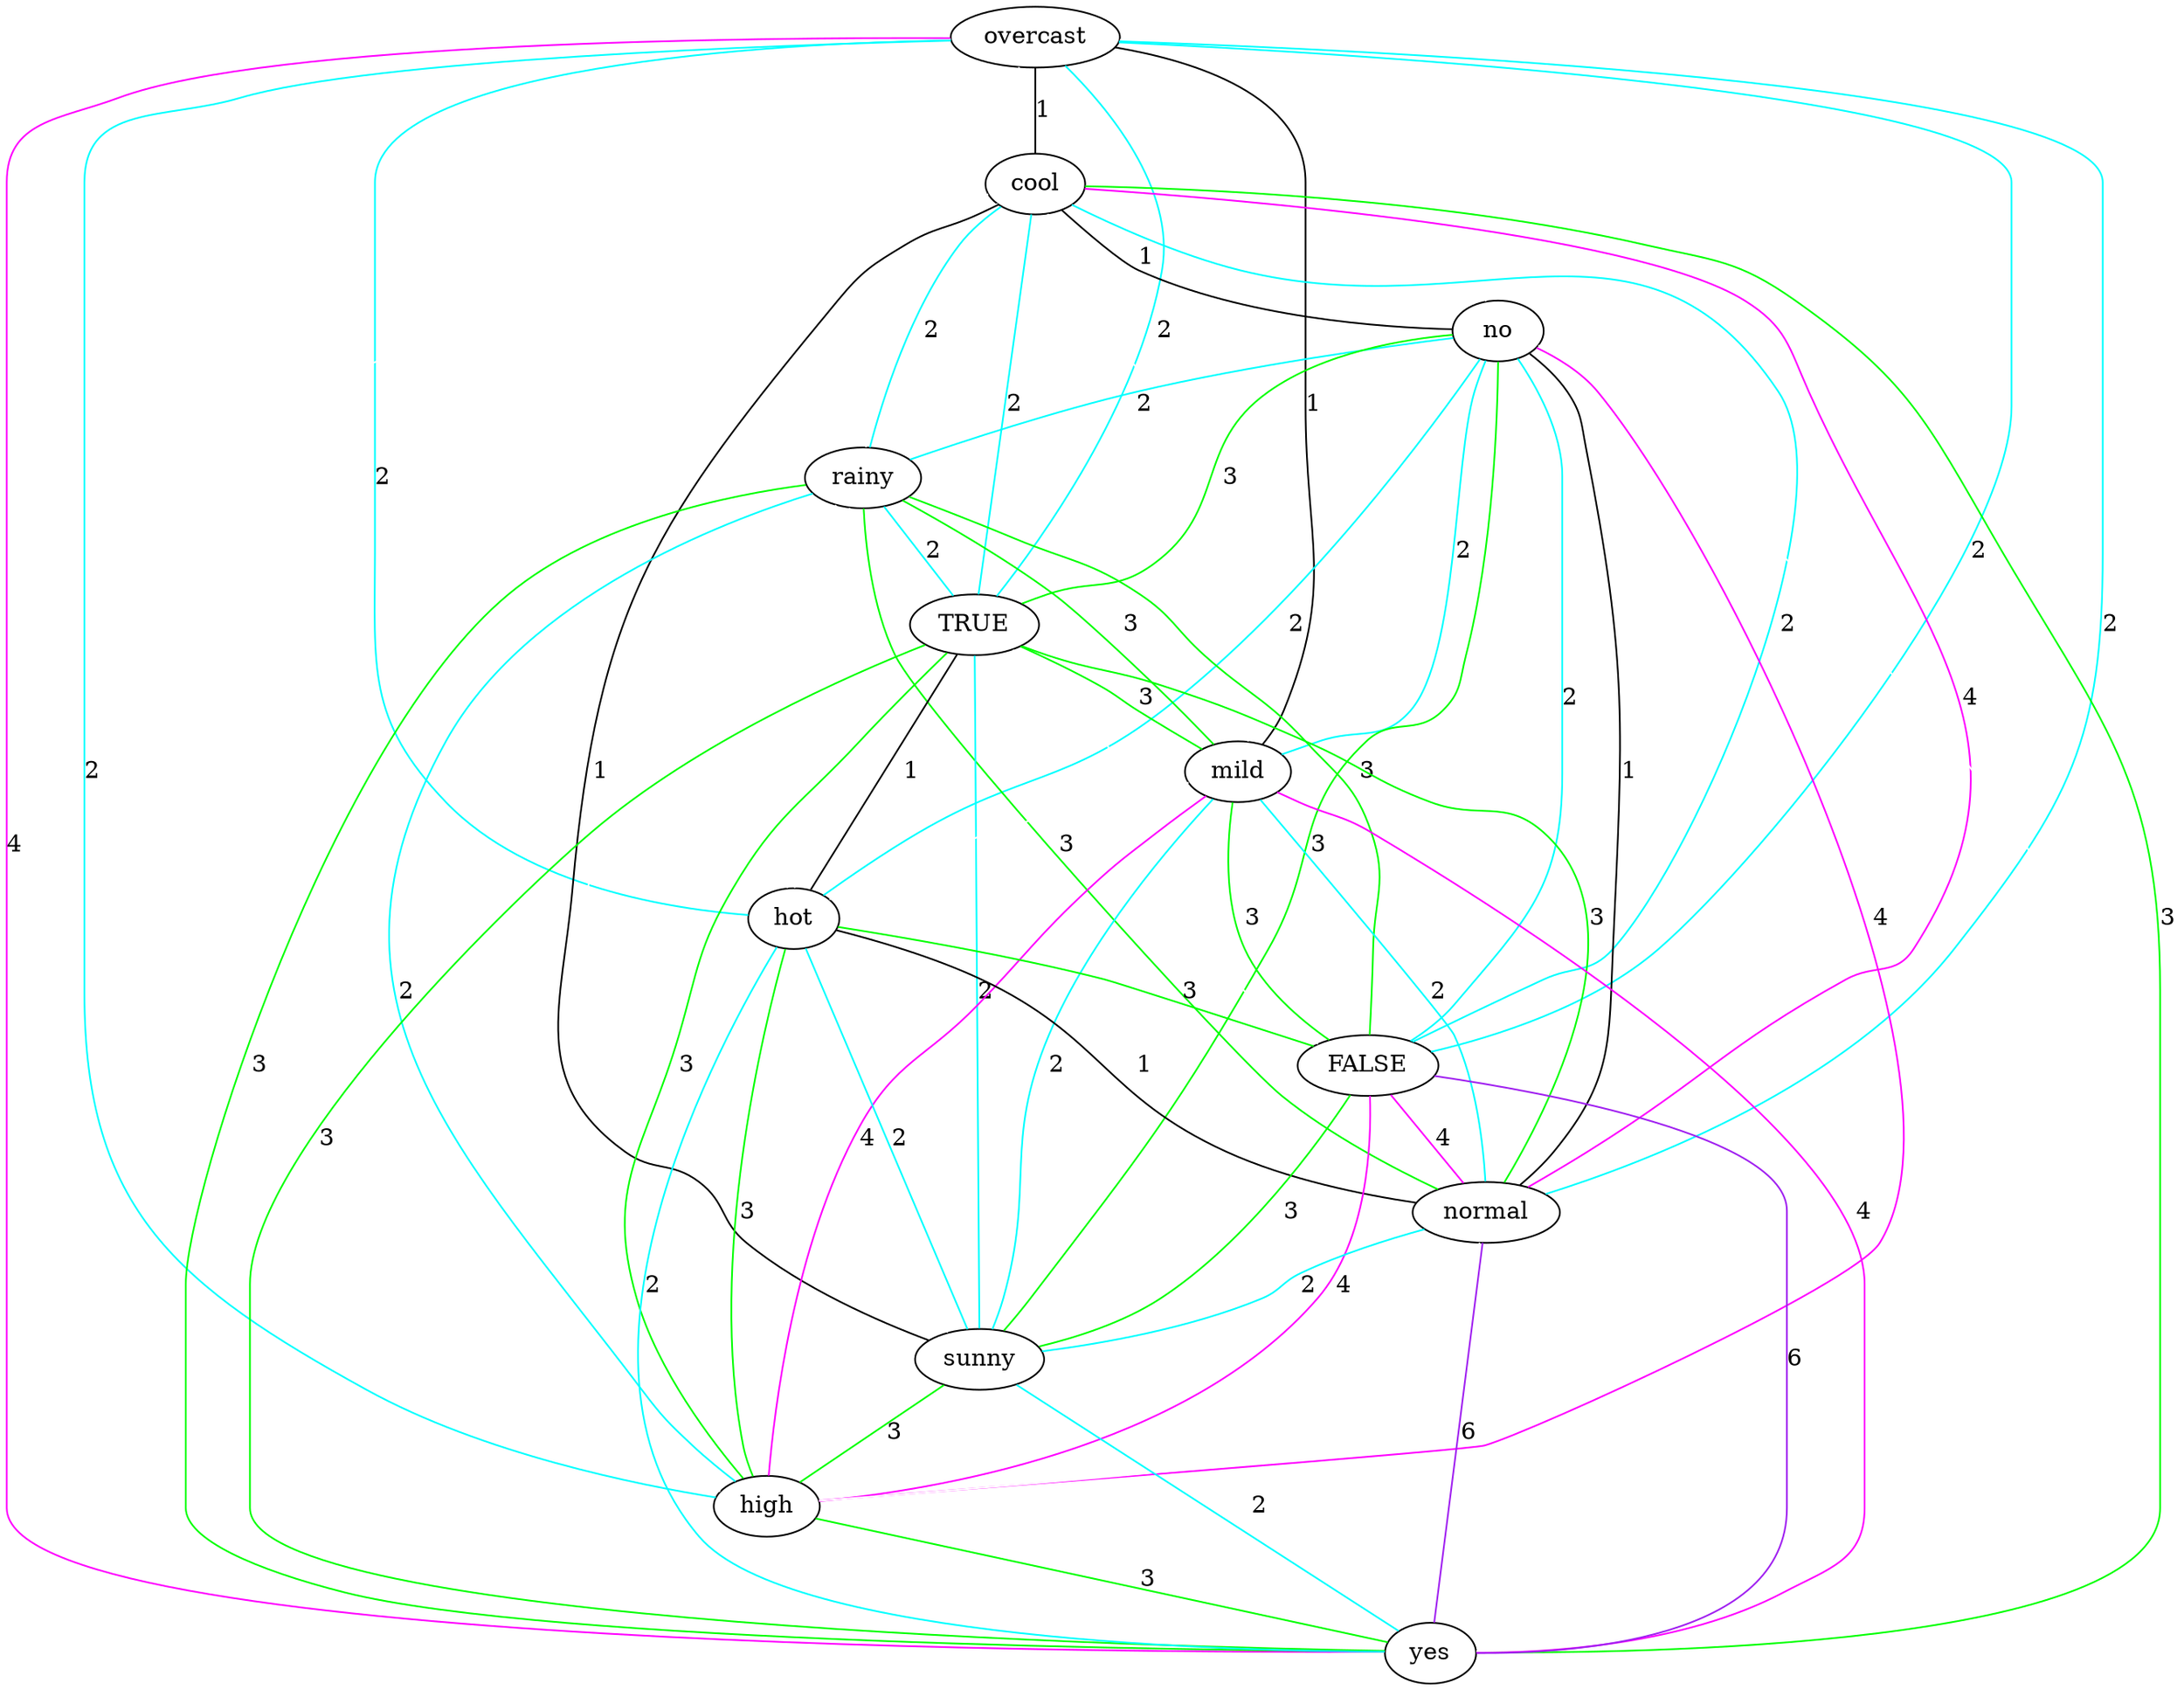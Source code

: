 strict graph "" {
overcast;
cool;
no;
rainy;
TRUE;
mild;
hot;
FALSE;
normal;
sunny;
high;
yes;
overcast -- TRUE  [color=cyan, label=2];
overcast -- mild  [color=black, label=1];
overcast -- no  [color=white];
overcast -- FALSE  [color=cyan, label=2];
overcast -- normal  [color=cyan, label=2];
overcast -- cool  [color=black, label=1];
overcast -- high  [color=cyan, label=2];
overcast -- sunny  [color=white];
overcast -- hot  [color=cyan, label=2];
overcast -- yes  [color=magenta, label=4];
overcast -- rainy  [color=white];
cool -- TRUE  [color=cyan, label=2];
cool -- mild  [color=white];
cool -- no  [color=black, label=1];
cool -- FALSE  [color=cyan, label=2];
cool -- normal  [color=magenta, label=4];
cool -- sunny  [color=black, label=1];
cool -- high  [color=white];
cool -- yes  [color=green, label=3];
cool -- hot  [color=white];
cool -- rainy  [color=cyan, label=2];
no -- TRUE  [color=green, label=3];
no -- mild  [color=cyan, label=2];
no -- hot  [color=cyan, label=2];
no -- normal  [color=black, label=1];
no -- high  [color=magenta, label=4];
no -- sunny  [color=green, label=3];
no -- FALSE  [color=cyan, label=2];
no -- yes  [color=white];
no -- rainy  [color=cyan, label=2];
rainy -- TRUE  [color=cyan, label=2];
rainy -- mild  [color=green, label=3];
rainy -- FALSE  [color=green, label=3];
rainy -- normal  [color=green, label=3];
rainy -- high  [color=cyan, label=2];
rainy -- sunny  [color=white];
rainy -- hot  [color=white];
rainy -- yes  [color=green, label=3];
TRUE -- mild  [color=green, label=3];
TRUE -- FALSE  [color=white];
TRUE -- normal  [color=green, label=3];
TRUE -- high  [color=green, label=3];
TRUE -- sunny  [color=cyan, label=2];
TRUE -- hot  [color=black, label=1];
TRUE -- yes  [color=green, label=3];
mild -- FALSE  [color=green, label=3];
mild -- normal  [color=cyan, label=2];
mild -- high  [color=magenta, label=4];
mild -- sunny  [color=cyan, label=2];
mild -- hot  [color=white];
mild -- yes  [color=magenta, label=4];
hot -- normal  [color=black, label=1];
hot -- high  [color=green, label=3];
hot -- sunny  [color=cyan, label=2];
hot -- FALSE  [color=green, label=3];
hot -- yes  [color=cyan, label=2];
FALSE -- normal  [color=magenta, label=4];
FALSE -- high  [color=magenta, label=4];
FALSE -- sunny  [color=green, label=3];
FALSE -- yes  [color=purple, label=6];
normal -- yes  [color=purple, label=6];
normal -- high  [color=white];
normal -- sunny  [color=cyan, label=2];
sunny -- high  [color=green, label=3];
sunny -- yes  [color=cyan, label=2];
high -- yes  [color=green, label=3];
}
